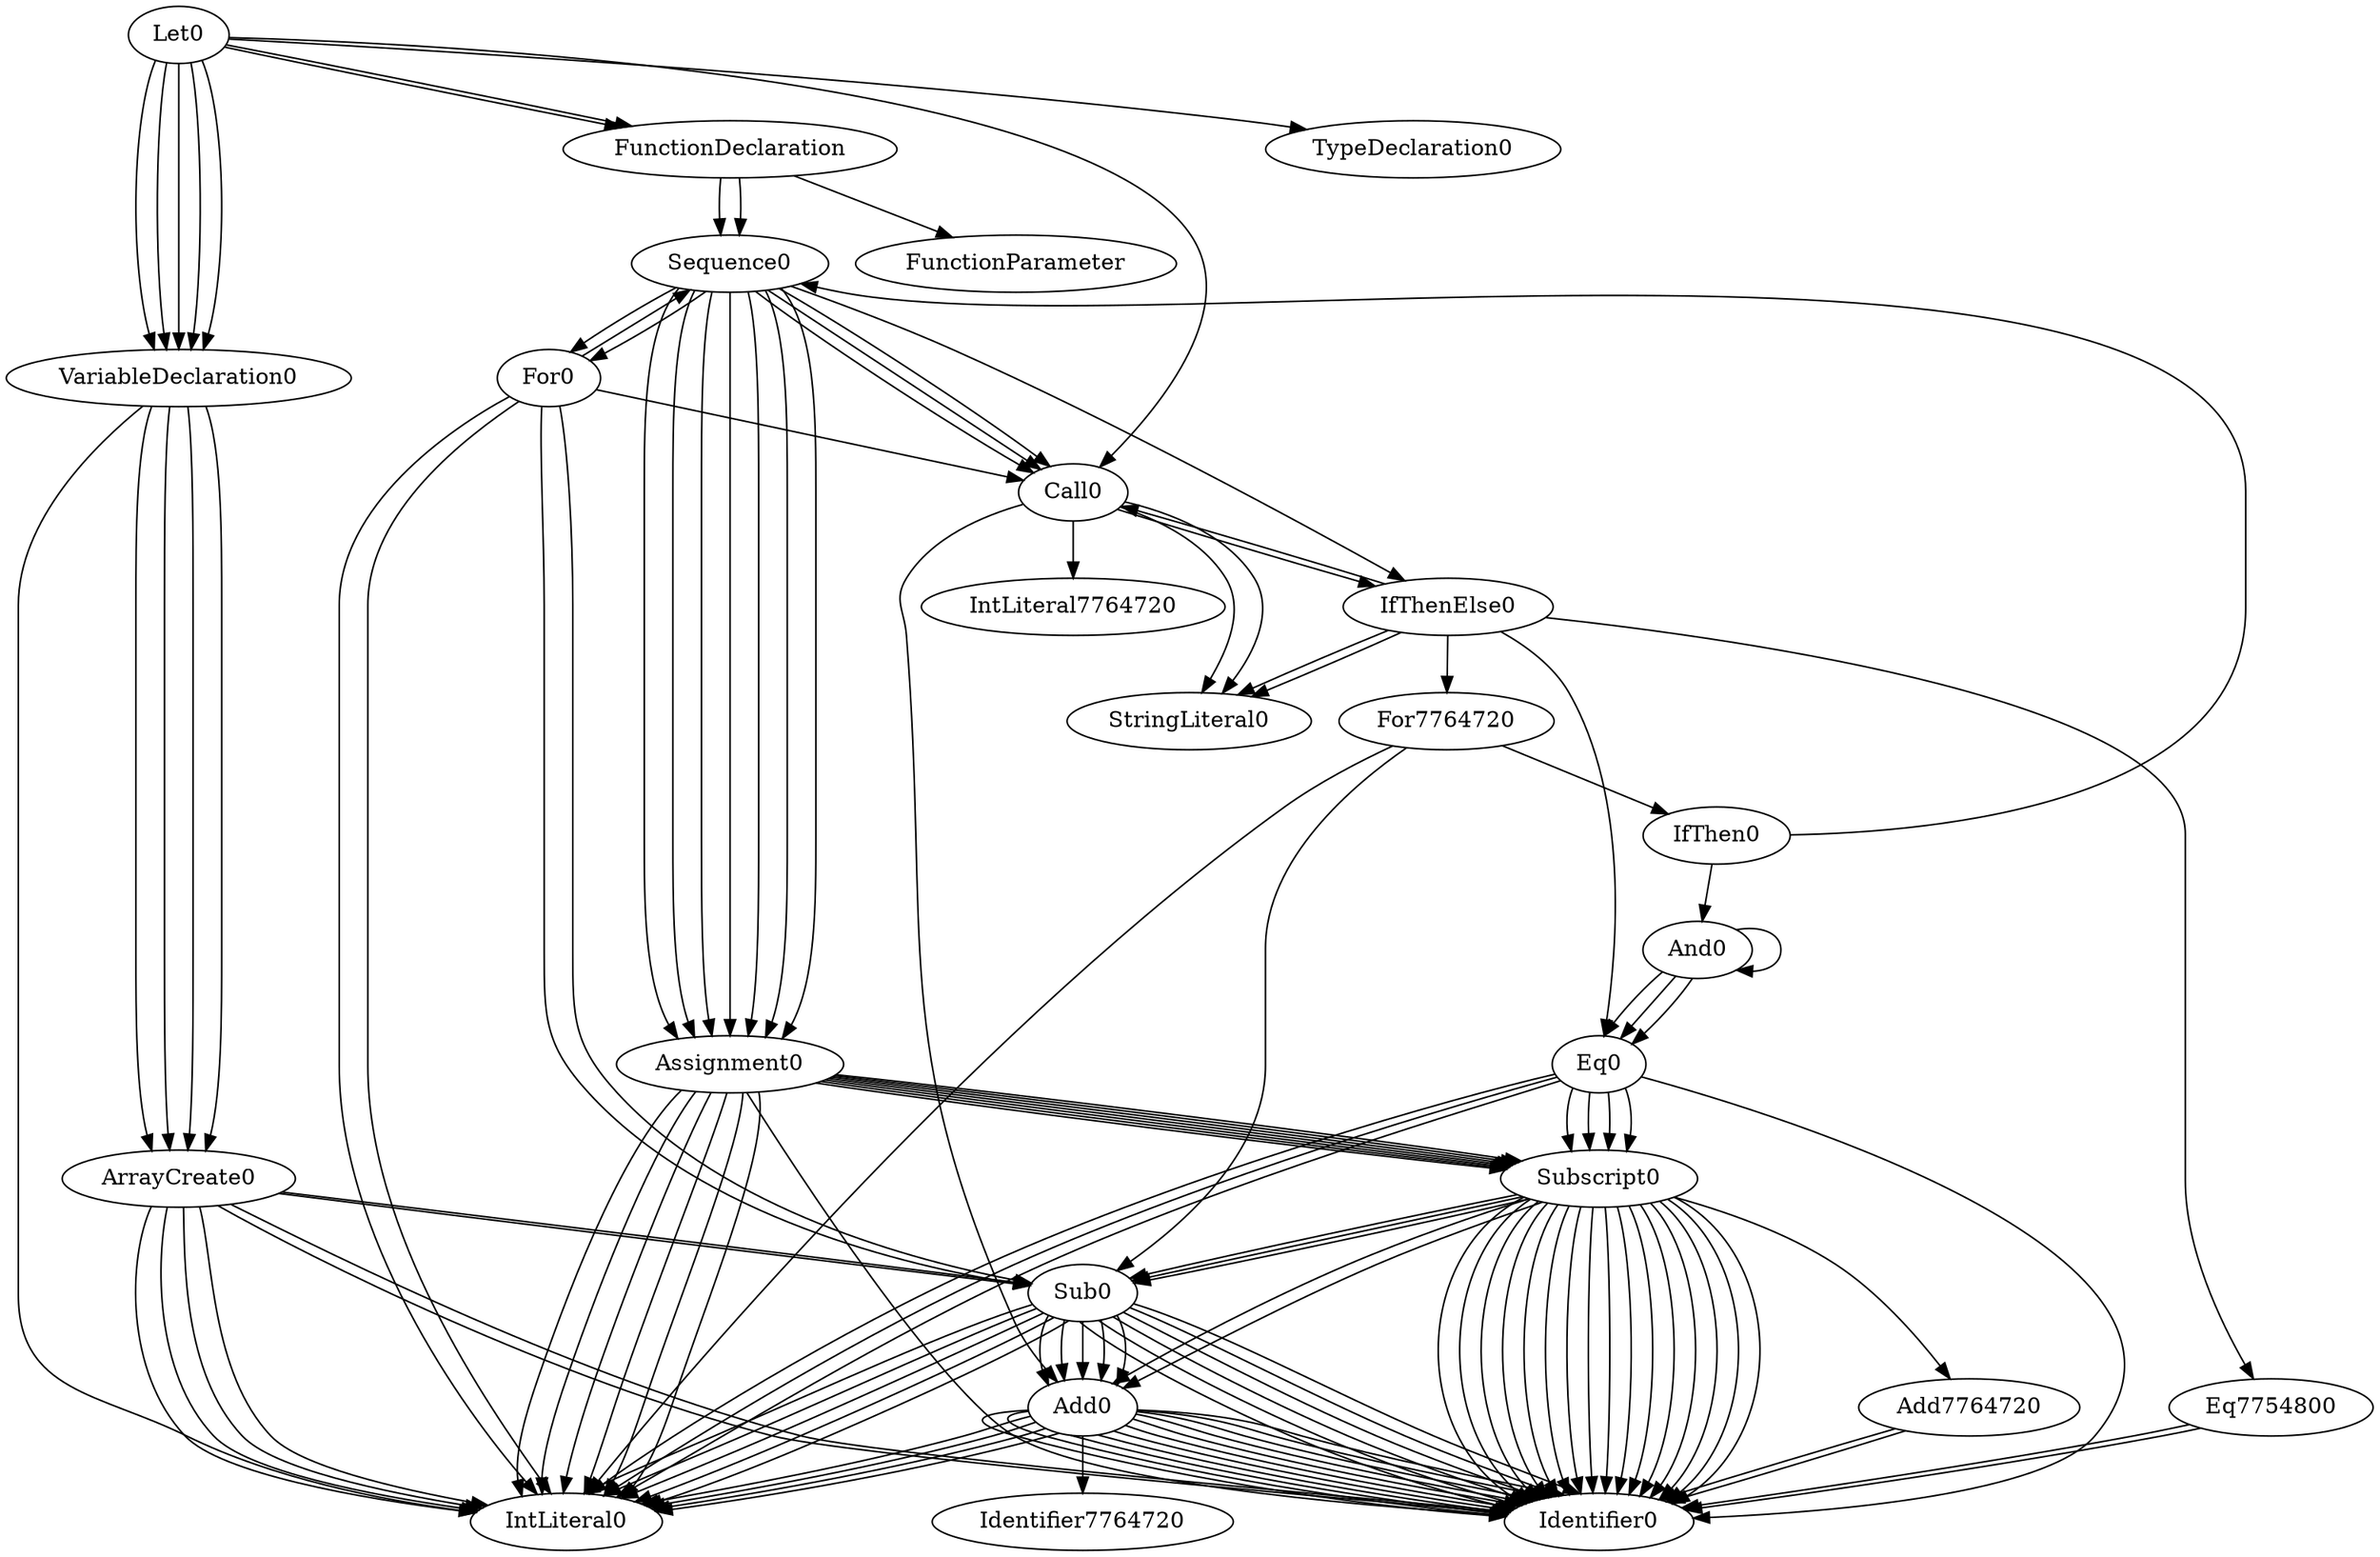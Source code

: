digraph {
Let0
VariableDeclaration0
IntLiteral0
VariableDeclaration0->IntLiteral0
Let0->VariableDeclaration0
TypeDeclaration0
Let0->TypeDeclaration0
VariableDeclaration0
ArrayCreate0
IntLiteral0
ArrayCreate0->IntLiteral0
Identifier0
ArrayCreate0->Identifier0
VariableDeclaration0->ArrayCreate0
Let0->VariableDeclaration0
VariableDeclaration0
ArrayCreate0
IntLiteral0
ArrayCreate0->IntLiteral0
Identifier0
ArrayCreate0->Identifier0
VariableDeclaration0->ArrayCreate0
Let0->VariableDeclaration0
VariableDeclaration0
ArrayCreate0
IntLiteral0
ArrayCreate0->IntLiteral0
Sub0
Add0
Identifier0
Add0->Identifier0
Identifier0
Add0->Identifier0
Sub0->Add0
IntLiteral0
Sub0->IntLiteral0
ArrayCreate0->Sub0
VariableDeclaration0->ArrayCreate0
Let0->VariableDeclaration0
VariableDeclaration0
ArrayCreate0
IntLiteral0
ArrayCreate0->IntLiteral0
Sub0
Add0
Identifier0
Add0->Identifier0
Identifier0
Add0->Identifier0
Sub0->Add0
IntLiteral0
Sub0->IntLiteral0
ArrayCreate0->Sub0
VariableDeclaration0->ArrayCreate0
Let0->VariableDeclaration0
FunctionDeclaration
Sequence0
For0
IntLiteral0
For0->IntLiteral0
Sub0
Identifier0
Sub0->Identifier0
IntLiteral0
Sub0->IntLiteral0
For0->Sub0
Sequence0
For0
IntLiteral0
For0->IntLiteral0
Sub0
Identifier0
Sub0->Identifier0
IntLiteral0
Sub0->IntLiteral0
For0->Sub0
Call0
IfThenElse0
Eq0
Subscript0
Identifier0
Subscript0->Identifier0
Identifier0
Subscript0->Identifier0
Eq0->Subscript0
Identifier0
Eq0->Identifier0
IfThenElse0->Eq0
StringLiteral0
IfThenElse0->StringLiteral0
StringLiteral0
IfThenElse0->StringLiteral0
Call0->IfThenElse0
For0->Call0
Sequence0->For0
Call0
StringLiteral0
Call0->StringLiteral0
Sequence0->Call0
For0->Sequence0
Sequence0->For0
Call0
StringLiteral0
Call0->StringLiteral0
Sequence0->Call0
FunctionDeclaration->Sequence0
Let0->FunctionDeclaration
FunctionDeclaration
FunctionParameter
FunctionDeclaration->FunctionParameter
Sequence0
IfThenElse0
Eq7754800
Identifier0
Eq7754800->Identifier0
Identifier0
Eq7754800->Identifier0
IfThenElse0->Eq7754800
Call0
IfThenElse0->Call0
For7764720
IntLiteral0
For7764720->IntLiteral0
Sub0
Identifier0
Sub0->Identifier0
IntLiteral0
Sub0->IntLiteral0
For7764720->Sub0
IfThen0
And0
And0
Eq0
Subscript0
Identifier0
Subscript0->Identifier0
Identifier0
Subscript0->Identifier0
Eq0->Subscript0
IntLiteral0
Eq0->IntLiteral0
And0->Eq0
Eq0
Subscript0
Identifier0
Subscript0->Identifier0
Add0
Identifier0
Add0->Identifier0
Identifier0
Add0->Identifier0
Subscript0->Add0
Eq0->Subscript0
IntLiteral0
Eq0->IntLiteral0
And0->Eq0
And0->And0
Eq0
Subscript0
Identifier0
Subscript0->Identifier0
Sub0
Add0
Identifier0
Add0->Identifier0
IntLiteral0
Add0->IntLiteral0
Sub0->Add0
Identifier0
Sub0->Identifier0
Subscript0->Sub0
Eq0->Subscript0
IntLiteral0
Eq0->IntLiteral0
And0->Eq0
IfThen0->And0
Sequence0
Assignment0
Subscript0
Identifier0
Subscript0->Identifier0
Identifier0
Subscript0->Identifier0
Assignment0->Subscript0
IntLiteral0
Assignment0->IntLiteral0
Sequence0->Assignment0
Assignment0
Subscript0
Identifier0
Subscript0->Identifier0
Add0
Identifier0
Add0->Identifier0
Identifier0
Add0->Identifier0
Subscript0->Add0
Assignment0->Subscript0
IntLiteral0
Assignment0->IntLiteral0
Sequence0->Assignment0
Assignment0
Subscript0
Identifier0
Subscript0->Identifier0
Sub0
Add0
Identifier0
Add0->Identifier0
IntLiteral0
Add0->IntLiteral0
Sub0->Add0
Identifier0
Sub0->Identifier0
Subscript0->Sub0
Assignment0->Subscript0
IntLiteral0
Assignment0->IntLiteral0
Sequence0->Assignment0
Assignment0
Subscript0
Identifier0
Subscript0->Identifier0
Identifier0
Subscript0->Identifier0
Assignment0->Subscript0
Identifier0
Assignment0->Identifier0
Sequence0->Assignment0
Call0
Add0
Identifier0
Add0->Identifier0
IntLiteral0
Add0->IntLiteral0
Call0->Add0
Sequence0->Call0
Assignment0
Subscript0
Identifier0
Subscript0->Identifier0
Identifier0
Subscript0->Identifier0
Assignment0->Subscript0
IntLiteral0
Assignment0->IntLiteral0
Sequence0->Assignment0
Assignment0
Subscript0
Identifier0
Subscript0->Identifier0
Add7764720
Identifier0
Add7764720->Identifier0
Identifier0
Add7764720->Identifier0
Subscript0->Add7764720
Assignment0->Subscript0
IntLiteral0
Assignment0->IntLiteral0
Sequence0->Assignment0
Assignment0
Subscript0
Identifier0
Subscript0->Identifier0
Sub0
Add0
Identifier7764720
Add0->Identifier7764720
IntLiteral0
Add0->IntLiteral0
Sub0->Add0
Identifier0
Sub0->Identifier0
Subscript0->Sub0
Assignment0->Subscript0
IntLiteral0
Assignment0->IntLiteral0
Sequence0->Assignment0
IfThen0->Sequence0
For7764720->IfThen0
IfThenElse0->For7764720
Sequence0->IfThenElse0
FunctionDeclaration->Sequence0
Let0->FunctionDeclaration
Call0
IntLiteral7764720
Call0->IntLiteral7764720
Let0->Call0
}
